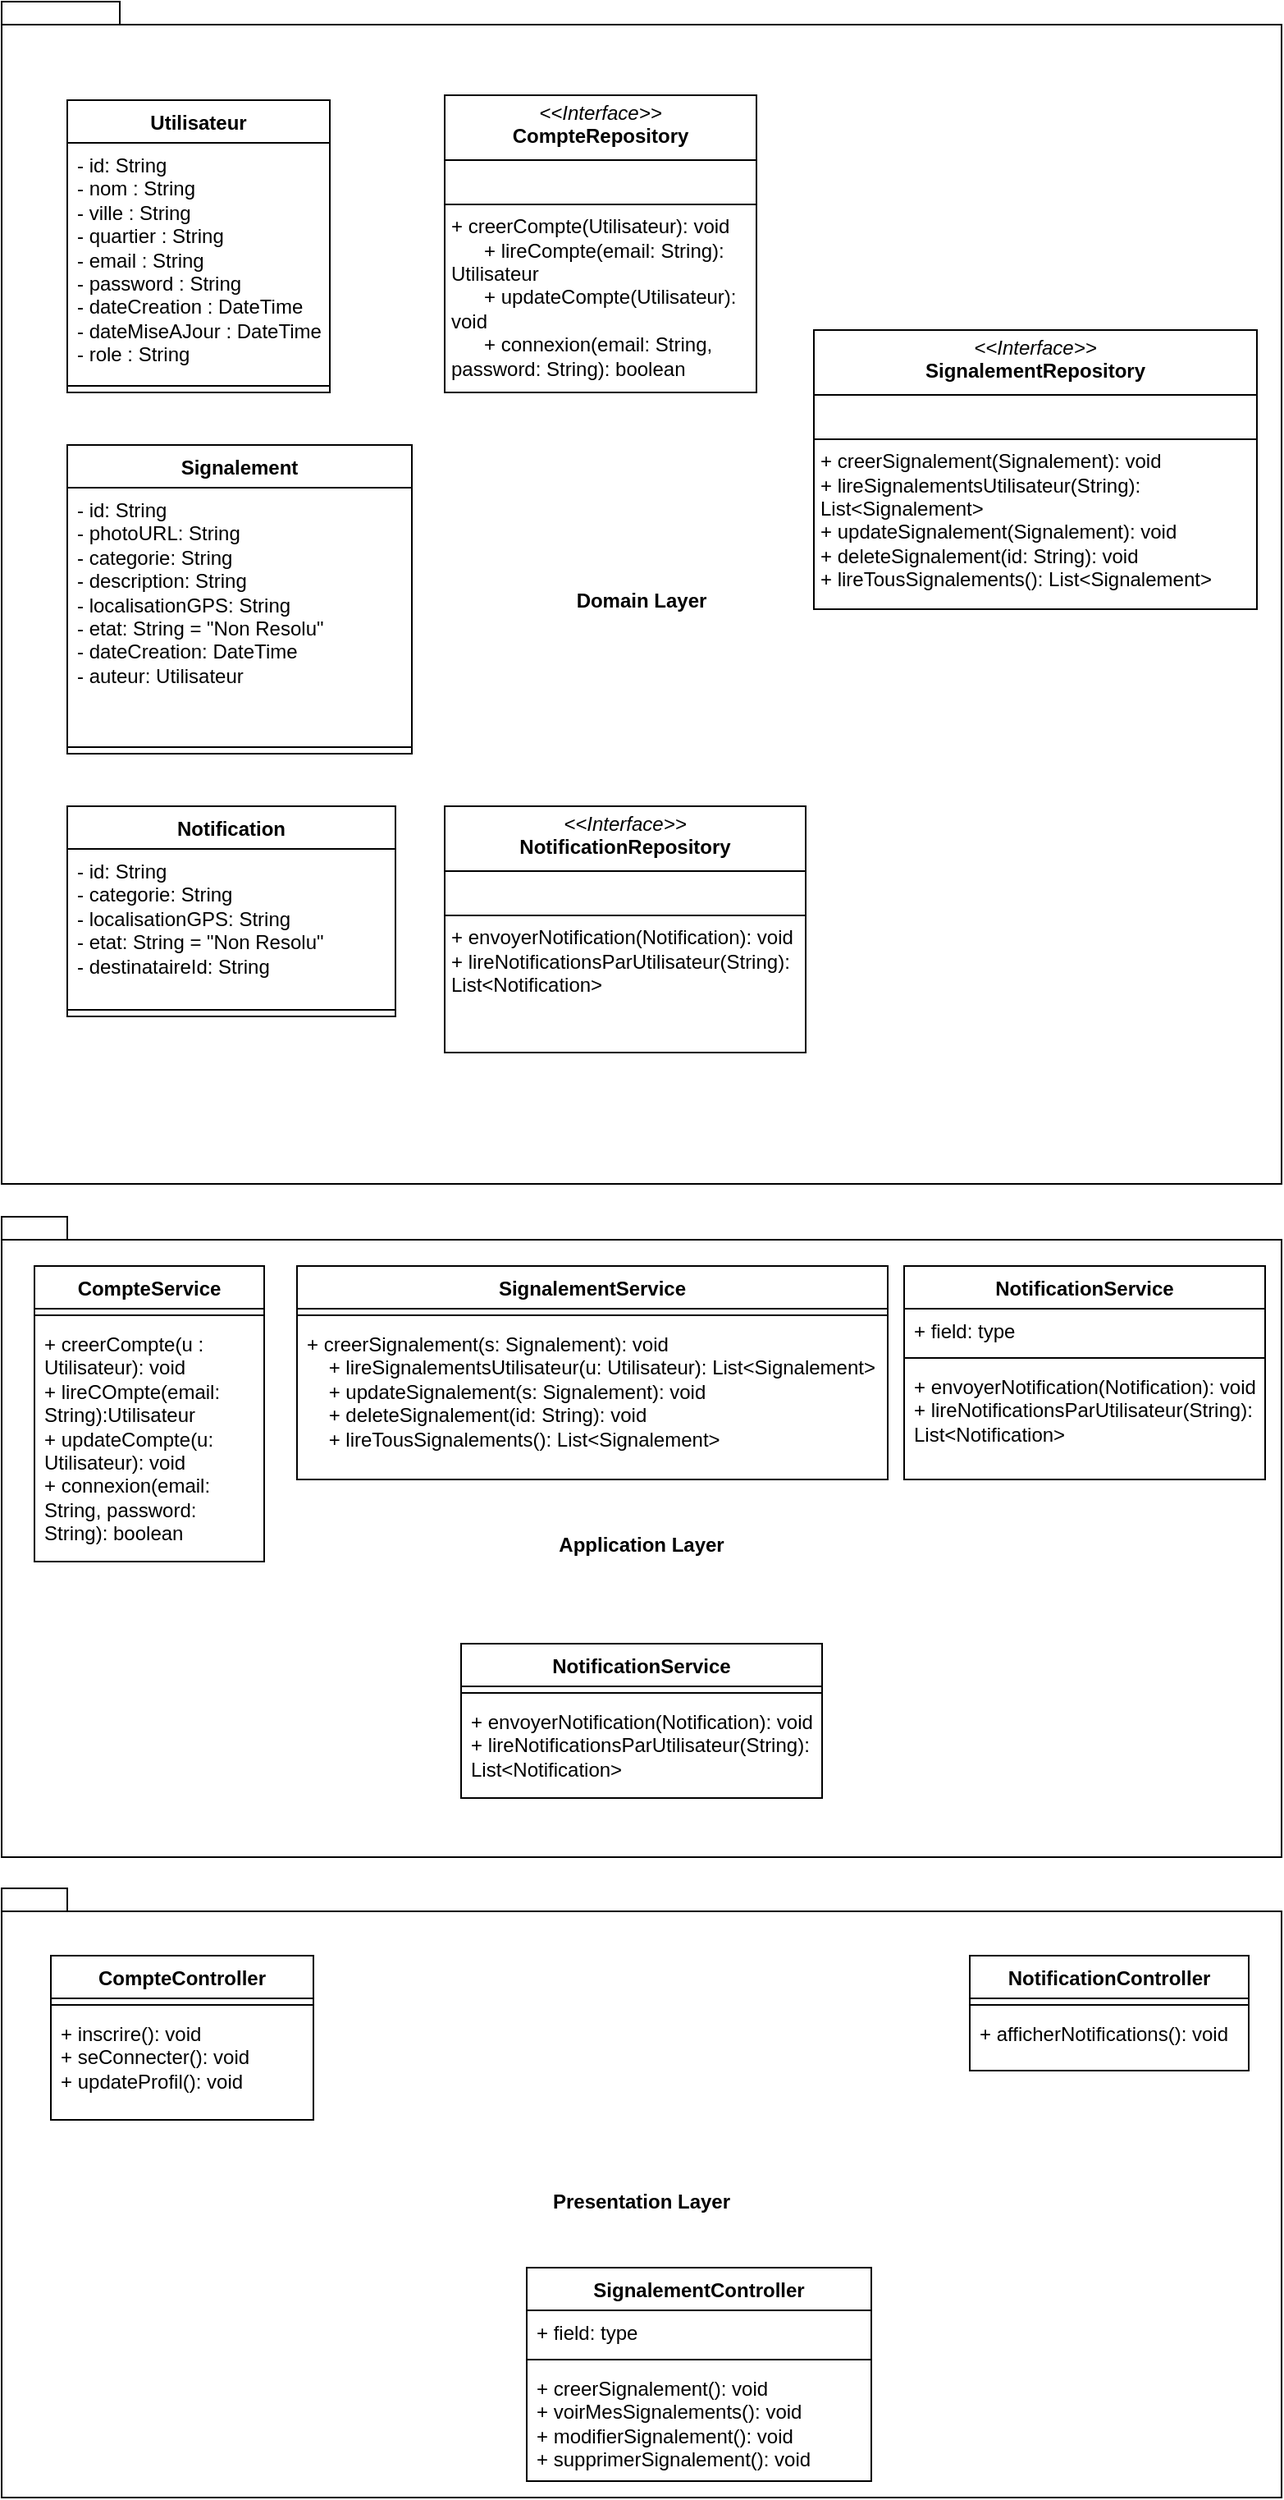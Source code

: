<mxfile version="27.0.8">
  <diagram id="C5RBs43oDa-KdzZeNtuy" name="Page-1">
    <mxGraphModel dx="2059" dy="693" grid="1" gridSize="10" guides="1" tooltips="1" connect="1" arrows="1" fold="1" page="1" pageScale="1" pageWidth="827" pageHeight="1169" math="0" shadow="0">
      <root>
        <mxCell id="WIyWlLk6GJQsqaUBKTNV-0" />
        <mxCell id="WIyWlLk6GJQsqaUBKTNV-1" parent="WIyWlLk6GJQsqaUBKTNV-0" />
        <mxCell id="7PYPqWL4RL9q5kK_3xIj-20" value="Domain Layer" style="shape=folder;fontStyle=1;spacingTop=10;tabWidth=40;tabHeight=14;tabPosition=left;html=1;whiteSpace=wrap;" vertex="1" parent="WIyWlLk6GJQsqaUBKTNV-1">
          <mxGeometry x="-1640" y="20" width="780" height="720" as="geometry" />
        </mxCell>
        <mxCell id="7PYPqWL4RL9q5kK_3xIj-33" value="Utilisateur" style="swimlane;fontStyle=1;align=center;verticalAlign=top;childLayout=stackLayout;horizontal=1;startSize=26;horizontalStack=0;resizeParent=1;resizeParentMax=0;resizeLast=0;collapsible=1;marginBottom=0;whiteSpace=wrap;html=1;" vertex="1" parent="WIyWlLk6GJQsqaUBKTNV-1">
          <mxGeometry x="-1600" y="80" width="160" height="178" as="geometry" />
        </mxCell>
        <mxCell id="7PYPqWL4RL9q5kK_3xIj-34" value="- id: String&lt;div&gt;- nom : String&lt;/div&gt;&lt;div&gt;- ville : String&lt;/div&gt;&lt;div&gt;- quartier : String&lt;/div&gt;&lt;div&gt;- email : String&lt;/div&gt;&lt;div&gt;- password : String&lt;/div&gt;&lt;div&gt;- dateCreation : DateTime&lt;/div&gt;&lt;div&gt;- dateMiseAJour : DateTime&lt;/div&gt;&lt;div&gt;- role : String&lt;/div&gt;" style="text;strokeColor=none;fillColor=none;align=left;verticalAlign=top;spacingLeft=4;spacingRight=4;overflow=hidden;rotatable=0;points=[[0,0.5],[1,0.5]];portConstraint=eastwest;whiteSpace=wrap;html=1;" vertex="1" parent="7PYPqWL4RL9q5kK_3xIj-33">
          <mxGeometry y="26" width="160" height="144" as="geometry" />
        </mxCell>
        <mxCell id="7PYPqWL4RL9q5kK_3xIj-35" value="" style="line;strokeWidth=1;fillColor=none;align=left;verticalAlign=middle;spacingTop=-1;spacingLeft=3;spacingRight=3;rotatable=0;labelPosition=right;points=[];portConstraint=eastwest;strokeColor=inherit;" vertex="1" parent="7PYPqWL4RL9q5kK_3xIj-33">
          <mxGeometry y="170" width="160" height="8" as="geometry" />
        </mxCell>
        <mxCell id="7PYPqWL4RL9q5kK_3xIj-39" value="Signalement" style="swimlane;fontStyle=1;align=center;verticalAlign=top;childLayout=stackLayout;horizontal=1;startSize=26;horizontalStack=0;resizeParent=1;resizeParentMax=0;resizeLast=0;collapsible=1;marginBottom=0;whiteSpace=wrap;html=1;" vertex="1" parent="WIyWlLk6GJQsqaUBKTNV-1">
          <mxGeometry x="-1600" y="290" width="210" height="188" as="geometry" />
        </mxCell>
        <mxCell id="7PYPqWL4RL9q5kK_3xIj-40" value="&lt;div&gt;- id: String&lt;/div&gt;&lt;div&gt;- photoURL: String&lt;/div&gt;&lt;div&gt;- categorie: String&lt;/div&gt;&lt;div&gt;- description: String&lt;/div&gt;&lt;div&gt;- localisationGPS: String&lt;/div&gt;&lt;div&gt;- etat: String = &quot;Non Resolu&quot;&lt;/div&gt;&lt;div&gt;&lt;span style=&quot;background-color: transparent; color: light-dark(rgb(0, 0, 0), rgb(255, 255, 255));&quot;&gt;- dateCreation: DateTime&lt;/span&gt;&lt;/div&gt;&lt;div&gt;- auteur: Utilisateur&lt;/div&gt;" style="text;strokeColor=none;fillColor=none;align=left;verticalAlign=top;spacingLeft=4;spacingRight=4;overflow=hidden;rotatable=0;points=[[0,0.5],[1,0.5]];portConstraint=eastwest;whiteSpace=wrap;html=1;" vertex="1" parent="7PYPqWL4RL9q5kK_3xIj-39">
          <mxGeometry y="26" width="210" height="154" as="geometry" />
        </mxCell>
        <mxCell id="7PYPqWL4RL9q5kK_3xIj-41" value="" style="line;strokeWidth=1;fillColor=none;align=left;verticalAlign=middle;spacingTop=-1;spacingLeft=3;spacingRight=3;rotatable=0;labelPosition=right;points=[];portConstraint=eastwest;strokeColor=inherit;" vertex="1" parent="7PYPqWL4RL9q5kK_3xIj-39">
          <mxGeometry y="180" width="210" height="8" as="geometry" />
        </mxCell>
        <mxCell id="7PYPqWL4RL9q5kK_3xIj-45" value="&lt;p style=&quot;margin:0px;margin-top:4px;text-align:center;&quot;&gt;&lt;i&gt;&amp;lt;&amp;lt;Interface&amp;gt;&amp;gt;&lt;/i&gt;&lt;br&gt;&lt;b&gt;CompteRepository&lt;/b&gt;&lt;/p&gt;&lt;hr size=&quot;1&quot; style=&quot;border-style:solid;&quot;&gt;&lt;p style=&quot;margin:0px;margin-left:4px;&quot;&gt;&lt;br&gt;&lt;/p&gt;&lt;hr size=&quot;1&quot; style=&quot;border-style:solid;&quot;&gt;&lt;p style=&quot;margin:0px;margin-left:4px;&quot;&gt;+ creerCompte(Utilisateur): void&lt;/p&gt;&lt;p style=&quot;margin:0px;margin-left:4px;&quot;&gt;&amp;nbsp; &amp;nbsp; &amp;nbsp; + lireCompte(email: String): Utilisateur&lt;/p&gt;&lt;p style=&quot;margin:0px;margin-left:4px;&quot;&gt;&amp;nbsp; &amp;nbsp; &amp;nbsp; + updateCompte(Utilisateur): void&lt;/p&gt;&lt;p style=&quot;margin:0px;margin-left:4px;&quot;&gt;&amp;nbsp; &amp;nbsp; &amp;nbsp; + connexion(email: String, password: String): boolean&lt;/p&gt;" style="verticalAlign=top;align=left;overflow=fill;html=1;whiteSpace=wrap;" vertex="1" parent="WIyWlLk6GJQsqaUBKTNV-1">
          <mxGeometry x="-1370" y="77" width="190" height="181" as="geometry" />
        </mxCell>
        <mxCell id="7PYPqWL4RL9q5kK_3xIj-48" value="Notification" style="swimlane;fontStyle=1;align=center;verticalAlign=top;childLayout=stackLayout;horizontal=1;startSize=26;horizontalStack=0;resizeParent=1;resizeParentMax=0;resizeLast=0;collapsible=1;marginBottom=0;whiteSpace=wrap;html=1;" vertex="1" parent="WIyWlLk6GJQsqaUBKTNV-1">
          <mxGeometry x="-1600" y="510" width="200" height="128" as="geometry" />
        </mxCell>
        <mxCell id="7PYPqWL4RL9q5kK_3xIj-49" value="&lt;div&gt;- id: String&lt;/div&gt;&lt;div&gt;- categorie: String&lt;/div&gt;&lt;div&gt;- localisationGPS: String&lt;/div&gt;&lt;div&gt;- etat: String = &quot;Non Resolu&quot;&lt;/div&gt;&lt;div&gt;- destinataireId: String&lt;/div&gt;" style="text;strokeColor=none;fillColor=none;align=left;verticalAlign=top;spacingLeft=4;spacingRight=4;overflow=hidden;rotatable=0;points=[[0,0.5],[1,0.5]];portConstraint=eastwest;whiteSpace=wrap;html=1;" vertex="1" parent="7PYPqWL4RL9q5kK_3xIj-48">
          <mxGeometry y="26" width="200" height="94" as="geometry" />
        </mxCell>
        <mxCell id="7PYPqWL4RL9q5kK_3xIj-50" value="" style="line;strokeWidth=1;fillColor=none;align=left;verticalAlign=middle;spacingTop=-1;spacingLeft=3;spacingRight=3;rotatable=0;labelPosition=right;points=[];portConstraint=eastwest;strokeColor=inherit;" vertex="1" parent="7PYPqWL4RL9q5kK_3xIj-48">
          <mxGeometry y="120" width="200" height="8" as="geometry" />
        </mxCell>
        <mxCell id="7PYPqWL4RL9q5kK_3xIj-52" value="&lt;p style=&quot;margin:0px;margin-top:4px;text-align:center;&quot;&gt;&lt;i&gt;&amp;lt;&amp;lt;Interface&amp;gt;&amp;gt;&lt;/i&gt;&lt;br&gt;&lt;b&gt;NotificationRepository&lt;/b&gt;&lt;/p&gt;&lt;hr size=&quot;1&quot; style=&quot;border-style:solid;&quot;&gt;&lt;p style=&quot;margin:0px;margin-left:4px;&quot;&gt;&lt;br&gt;&lt;/p&gt;&lt;hr size=&quot;1&quot; style=&quot;border-style:solid;&quot;&gt;&lt;p style=&quot;margin:0px;margin-left:4px;&quot;&gt;+ envoyerNotification(Notification): void&lt;/p&gt;&lt;p style=&quot;margin:0px;margin-left:4px;&quot;&gt;+ lireNotificationsParUtilisateur(String): List&amp;lt;Notification&amp;gt;&lt;/p&gt;" style="verticalAlign=top;align=left;overflow=fill;html=1;whiteSpace=wrap;" vertex="1" parent="WIyWlLk6GJQsqaUBKTNV-1">
          <mxGeometry x="-1370" y="510" width="220" height="150" as="geometry" />
        </mxCell>
        <mxCell id="7PYPqWL4RL9q5kK_3xIj-57" value="Application Layer" style="shape=folder;fontStyle=1;spacingTop=10;tabWidth=40;tabHeight=14;tabPosition=left;html=1;whiteSpace=wrap;" vertex="1" parent="WIyWlLk6GJQsqaUBKTNV-1">
          <mxGeometry x="-1640" y="760" width="780" height="390" as="geometry" />
        </mxCell>
        <mxCell id="7PYPqWL4RL9q5kK_3xIj-58" value="CompteService" style="swimlane;fontStyle=1;align=center;verticalAlign=top;childLayout=stackLayout;horizontal=1;startSize=26;horizontalStack=0;resizeParent=1;resizeParentMax=0;resizeLast=0;collapsible=1;marginBottom=0;whiteSpace=wrap;html=1;" vertex="1" parent="WIyWlLk6GJQsqaUBKTNV-1">
          <mxGeometry x="-1620" y="790" width="140" height="180" as="geometry" />
        </mxCell>
        <mxCell id="7PYPqWL4RL9q5kK_3xIj-59" value="" style="line;strokeWidth=1;fillColor=none;align=left;verticalAlign=middle;spacingTop=-1;spacingLeft=3;spacingRight=3;rotatable=0;labelPosition=right;points=[];portConstraint=eastwest;strokeColor=inherit;" vertex="1" parent="7PYPqWL4RL9q5kK_3xIj-58">
          <mxGeometry y="26" width="140" height="8" as="geometry" />
        </mxCell>
        <mxCell id="7PYPqWL4RL9q5kK_3xIj-60" value="+ creerCompte(u : Utilisateur): void&lt;div&gt;+ lireCOmpte(email: String):Utilisateur&lt;/div&gt;&lt;div&gt;+ updateCompte(u: Utilisateur): void&lt;/div&gt;&lt;div&gt;+ connexion(email: String, password: String): boolean&lt;/div&gt;" style="text;strokeColor=none;fillColor=none;align=left;verticalAlign=top;spacingLeft=4;spacingRight=4;overflow=hidden;rotatable=0;points=[[0,0.5],[1,0.5]];portConstraint=eastwest;whiteSpace=wrap;html=1;" vertex="1" parent="7PYPqWL4RL9q5kK_3xIj-58">
          <mxGeometry y="34" width="140" height="146" as="geometry" />
        </mxCell>
        <mxCell id="7PYPqWL4RL9q5kK_3xIj-62" value="&lt;p style=&quot;margin:0px;margin-top:4px;text-align:center;&quot;&gt;&lt;i&gt;&amp;lt;&amp;lt;Interface&amp;gt;&amp;gt;&lt;/i&gt;&lt;br&gt;&lt;b&gt;SignalementRepository&lt;/b&gt;&lt;/p&gt;&lt;hr size=&quot;1&quot; style=&quot;border-style:solid;&quot;&gt;&lt;p style=&quot;margin:0px;margin-left:4px;&quot;&gt;&lt;br&gt;&lt;/p&gt;&lt;hr size=&quot;1&quot; style=&quot;border-style:solid;&quot;&gt;&lt;p style=&quot;margin:0px;margin-left:4px;&quot;&gt;+ creerSignalement(Signalement): void&lt;/p&gt;&lt;p style=&quot;margin:0px;margin-left:4px;&quot;&gt;+ lireSignalementsUtilisateur(String): List&amp;lt;Signalement&amp;gt;&lt;/p&gt;&lt;p style=&quot;margin:0px;margin-left:4px;&quot;&gt;+ updateSignalement(Signalement): void&lt;/p&gt;&lt;p style=&quot;margin:0px;margin-left:4px;&quot;&gt;+ deleteSignalement(id: String): void&lt;/p&gt;&lt;p style=&quot;margin:0px;margin-left:4px;&quot;&gt;+ lireTousSignalements(): List&amp;lt;Signalement&amp;gt;&lt;/p&gt;" style="verticalAlign=top;align=left;overflow=fill;html=1;whiteSpace=wrap;" vertex="1" parent="WIyWlLk6GJQsqaUBKTNV-1">
          <mxGeometry x="-1145" y="220" width="270" height="170" as="geometry" />
        </mxCell>
        <mxCell id="7PYPqWL4RL9q5kK_3xIj-63" value="SignalementService" style="swimlane;fontStyle=1;align=center;verticalAlign=top;childLayout=stackLayout;horizontal=1;startSize=26;horizontalStack=0;resizeParent=1;resizeParentMax=0;resizeLast=0;collapsible=1;marginBottom=0;whiteSpace=wrap;html=1;" vertex="1" parent="WIyWlLk6GJQsqaUBKTNV-1">
          <mxGeometry x="-1460" y="790" width="360" height="130" as="geometry" />
        </mxCell>
        <mxCell id="7PYPqWL4RL9q5kK_3xIj-64" value="" style="line;strokeWidth=1;fillColor=none;align=left;verticalAlign=middle;spacingTop=-1;spacingLeft=3;spacingRight=3;rotatable=0;labelPosition=right;points=[];portConstraint=eastwest;strokeColor=inherit;" vertex="1" parent="7PYPqWL4RL9q5kK_3xIj-63">
          <mxGeometry y="26" width="360" height="8" as="geometry" />
        </mxCell>
        <mxCell id="7PYPqWL4RL9q5kK_3xIj-65" value="&lt;div&gt;+ creerSignalement(s: Signalement): void&lt;/div&gt;&lt;div&gt;&amp;nbsp; &amp;nbsp; + lireSignalementsUtilisateur(u: Utilisateur): List&amp;lt;Signalement&amp;gt;&lt;/div&gt;&lt;div&gt;&amp;nbsp; &amp;nbsp; + updateSignalement(s: Signalement): void&lt;/div&gt;&lt;div&gt;&amp;nbsp; &amp;nbsp; + deleteSignalement(id: String): void&lt;/div&gt;&lt;div&gt;&amp;nbsp; &amp;nbsp; + lireTousSignalements(): List&amp;lt;Signalement&amp;gt;&lt;/div&gt;" style="text;strokeColor=none;fillColor=none;align=left;verticalAlign=top;spacingLeft=4;spacingRight=4;overflow=hidden;rotatable=0;points=[[0,0.5],[1,0.5]];portConstraint=eastwest;whiteSpace=wrap;html=1;" vertex="1" parent="7PYPqWL4RL9q5kK_3xIj-63">
          <mxGeometry y="34" width="360" height="96" as="geometry" />
        </mxCell>
        <mxCell id="7PYPqWL4RL9q5kK_3xIj-66" value="NotificationService" style="swimlane;fontStyle=1;align=center;verticalAlign=top;childLayout=stackLayout;horizontal=1;startSize=26;horizontalStack=0;resizeParent=1;resizeParentMax=0;resizeLast=0;collapsible=1;marginBottom=0;whiteSpace=wrap;html=1;" vertex="1" parent="WIyWlLk6GJQsqaUBKTNV-1">
          <mxGeometry x="-1090" y="790" width="220" height="130" as="geometry" />
        </mxCell>
        <mxCell id="7PYPqWL4RL9q5kK_3xIj-67" value="+ field: type" style="text;strokeColor=none;fillColor=none;align=left;verticalAlign=top;spacingLeft=4;spacingRight=4;overflow=hidden;rotatable=0;points=[[0,0.5],[1,0.5]];portConstraint=eastwest;whiteSpace=wrap;html=1;" vertex="1" parent="7PYPqWL4RL9q5kK_3xIj-66">
          <mxGeometry y="26" width="220" height="26" as="geometry" />
        </mxCell>
        <mxCell id="7PYPqWL4RL9q5kK_3xIj-68" value="" style="line;strokeWidth=1;fillColor=none;align=left;verticalAlign=middle;spacingTop=-1;spacingLeft=3;spacingRight=3;rotatable=0;labelPosition=right;points=[];portConstraint=eastwest;strokeColor=inherit;" vertex="1" parent="7PYPqWL4RL9q5kK_3xIj-66">
          <mxGeometry y="52" width="220" height="8" as="geometry" />
        </mxCell>
        <mxCell id="7PYPqWL4RL9q5kK_3xIj-69" value="&lt;div&gt;+ envoyerNotification(Notification): void&lt;/div&gt;&lt;div&gt;+ lireNotificationsParUtilisateur(String): List&amp;lt;Notification&amp;gt;&lt;/div&gt;" style="text;strokeColor=none;fillColor=none;align=left;verticalAlign=top;spacingLeft=4;spacingRight=4;overflow=hidden;rotatable=0;points=[[0,0.5],[1,0.5]];portConstraint=eastwest;whiteSpace=wrap;html=1;" vertex="1" parent="7PYPqWL4RL9q5kK_3xIj-66">
          <mxGeometry y="60" width="220" height="70" as="geometry" />
        </mxCell>
        <mxCell id="7PYPqWL4RL9q5kK_3xIj-70" value="NotificationService" style="swimlane;fontStyle=1;align=center;verticalAlign=top;childLayout=stackLayout;horizontal=1;startSize=26;horizontalStack=0;resizeParent=1;resizeParentMax=0;resizeLast=0;collapsible=1;marginBottom=0;whiteSpace=wrap;html=1;" vertex="1" parent="WIyWlLk6GJQsqaUBKTNV-1">
          <mxGeometry x="-1360" y="1020" width="220" height="94" as="geometry" />
        </mxCell>
        <mxCell id="7PYPqWL4RL9q5kK_3xIj-72" value="" style="line;strokeWidth=1;fillColor=none;align=left;verticalAlign=middle;spacingTop=-1;spacingLeft=3;spacingRight=3;rotatable=0;labelPosition=right;points=[];portConstraint=eastwest;strokeColor=inherit;" vertex="1" parent="7PYPqWL4RL9q5kK_3xIj-70">
          <mxGeometry y="26" width="220" height="8" as="geometry" />
        </mxCell>
        <mxCell id="7PYPqWL4RL9q5kK_3xIj-73" value="&lt;div&gt;+ envoyerNotification(Notification): void&lt;/div&gt;&lt;div&gt;+ lireNotificationsParUtilisateur(String): List&amp;lt;Notification&amp;gt;&lt;/div&gt;" style="text;strokeColor=none;fillColor=none;align=left;verticalAlign=top;spacingLeft=4;spacingRight=4;overflow=hidden;rotatable=0;points=[[0,0.5],[1,0.5]];portConstraint=eastwest;whiteSpace=wrap;html=1;" vertex="1" parent="7PYPqWL4RL9q5kK_3xIj-70">
          <mxGeometry y="34" width="220" height="60" as="geometry" />
        </mxCell>
        <mxCell id="7PYPqWL4RL9q5kK_3xIj-74" value="Presentation Layer" style="shape=folder;fontStyle=1;spacingTop=10;tabWidth=40;tabHeight=14;tabPosition=left;html=1;whiteSpace=wrap;" vertex="1" parent="WIyWlLk6GJQsqaUBKTNV-1">
          <mxGeometry x="-1640" y="1169" width="780" height="371" as="geometry" />
        </mxCell>
        <mxCell id="7PYPqWL4RL9q5kK_3xIj-75" value="CompteController" style="swimlane;fontStyle=1;align=center;verticalAlign=top;childLayout=stackLayout;horizontal=1;startSize=26;horizontalStack=0;resizeParent=1;resizeParentMax=0;resizeLast=0;collapsible=1;marginBottom=0;whiteSpace=wrap;html=1;" vertex="1" parent="WIyWlLk6GJQsqaUBKTNV-1">
          <mxGeometry x="-1610" y="1210" width="160" height="100" as="geometry" />
        </mxCell>
        <mxCell id="7PYPqWL4RL9q5kK_3xIj-77" value="" style="line;strokeWidth=1;fillColor=none;align=left;verticalAlign=middle;spacingTop=-1;spacingLeft=3;spacingRight=3;rotatable=0;labelPosition=right;points=[];portConstraint=eastwest;strokeColor=inherit;" vertex="1" parent="7PYPqWL4RL9q5kK_3xIj-75">
          <mxGeometry y="26" width="160" height="8" as="geometry" />
        </mxCell>
        <mxCell id="7PYPqWL4RL9q5kK_3xIj-78" value="&lt;div&gt;+ inscrire(): void&lt;/div&gt;&lt;div&gt;+ seConnecter(): void&lt;/div&gt;&lt;div&gt;+ updateProfil(): void&lt;/div&gt;" style="text;strokeColor=none;fillColor=none;align=left;verticalAlign=top;spacingLeft=4;spacingRight=4;overflow=hidden;rotatable=0;points=[[0,0.5],[1,0.5]];portConstraint=eastwest;whiteSpace=wrap;html=1;" vertex="1" parent="7PYPqWL4RL9q5kK_3xIj-75">
          <mxGeometry y="34" width="160" height="66" as="geometry" />
        </mxCell>
        <mxCell id="7PYPqWL4RL9q5kK_3xIj-79" value="SignalementController" style="swimlane;fontStyle=1;align=center;verticalAlign=top;childLayout=stackLayout;horizontal=1;startSize=26;horizontalStack=0;resizeParent=1;resizeParentMax=0;resizeLast=0;collapsible=1;marginBottom=0;whiteSpace=wrap;html=1;" vertex="1" parent="WIyWlLk6GJQsqaUBKTNV-1">
          <mxGeometry x="-1320" y="1400" width="210" height="130" as="geometry" />
        </mxCell>
        <mxCell id="7PYPqWL4RL9q5kK_3xIj-80" value="+ field: type" style="text;strokeColor=none;fillColor=none;align=left;verticalAlign=top;spacingLeft=4;spacingRight=4;overflow=hidden;rotatable=0;points=[[0,0.5],[1,0.5]];portConstraint=eastwest;whiteSpace=wrap;html=1;" vertex="1" parent="7PYPqWL4RL9q5kK_3xIj-79">
          <mxGeometry y="26" width="210" height="26" as="geometry" />
        </mxCell>
        <mxCell id="7PYPqWL4RL9q5kK_3xIj-81" value="" style="line;strokeWidth=1;fillColor=none;align=left;verticalAlign=middle;spacingTop=-1;spacingLeft=3;spacingRight=3;rotatable=0;labelPosition=right;points=[];portConstraint=eastwest;strokeColor=inherit;" vertex="1" parent="7PYPqWL4RL9q5kK_3xIj-79">
          <mxGeometry y="52" width="210" height="8" as="geometry" />
        </mxCell>
        <mxCell id="7PYPqWL4RL9q5kK_3xIj-82" value="&lt;div&gt;+ creerSignalement(): void&lt;/div&gt;&lt;div&gt;+ voirMesSignalements(): void&lt;/div&gt;&lt;div&gt;+ modifierSignalement(): void&lt;/div&gt;&lt;div&gt;+ supprimerSignalement(): void&lt;/div&gt;" style="text;strokeColor=none;fillColor=none;align=left;verticalAlign=top;spacingLeft=4;spacingRight=4;overflow=hidden;rotatable=0;points=[[0,0.5],[1,0.5]];portConstraint=eastwest;whiteSpace=wrap;html=1;" vertex="1" parent="7PYPqWL4RL9q5kK_3xIj-79">
          <mxGeometry y="60" width="210" height="70" as="geometry" />
        </mxCell>
        <mxCell id="7PYPqWL4RL9q5kK_3xIj-83" value="NotificationController" style="swimlane;fontStyle=1;align=center;verticalAlign=top;childLayout=stackLayout;horizontal=1;startSize=26;horizontalStack=0;resizeParent=1;resizeParentMax=0;resizeLast=0;collapsible=1;marginBottom=0;whiteSpace=wrap;html=1;" vertex="1" parent="WIyWlLk6GJQsqaUBKTNV-1">
          <mxGeometry x="-1050" y="1210" width="170" height="70" as="geometry" />
        </mxCell>
        <mxCell id="7PYPqWL4RL9q5kK_3xIj-85" value="" style="line;strokeWidth=1;fillColor=none;align=left;verticalAlign=middle;spacingTop=-1;spacingLeft=3;spacingRight=3;rotatable=0;labelPosition=right;points=[];portConstraint=eastwest;strokeColor=inherit;" vertex="1" parent="7PYPqWL4RL9q5kK_3xIj-83">
          <mxGeometry y="26" width="170" height="8" as="geometry" />
        </mxCell>
        <mxCell id="7PYPqWL4RL9q5kK_3xIj-86" value="&lt;div&gt;+ afficherNotifications(): void&lt;/div&gt;&lt;div&gt;&lt;br&gt;&lt;/div&gt;" style="text;strokeColor=none;fillColor=none;align=left;verticalAlign=top;spacingLeft=4;spacingRight=4;overflow=hidden;rotatable=0;points=[[0,0.5],[1,0.5]];portConstraint=eastwest;whiteSpace=wrap;html=1;" vertex="1" parent="7PYPqWL4RL9q5kK_3xIj-83">
          <mxGeometry y="34" width="170" height="36" as="geometry" />
        </mxCell>
      </root>
    </mxGraphModel>
  </diagram>
</mxfile>
